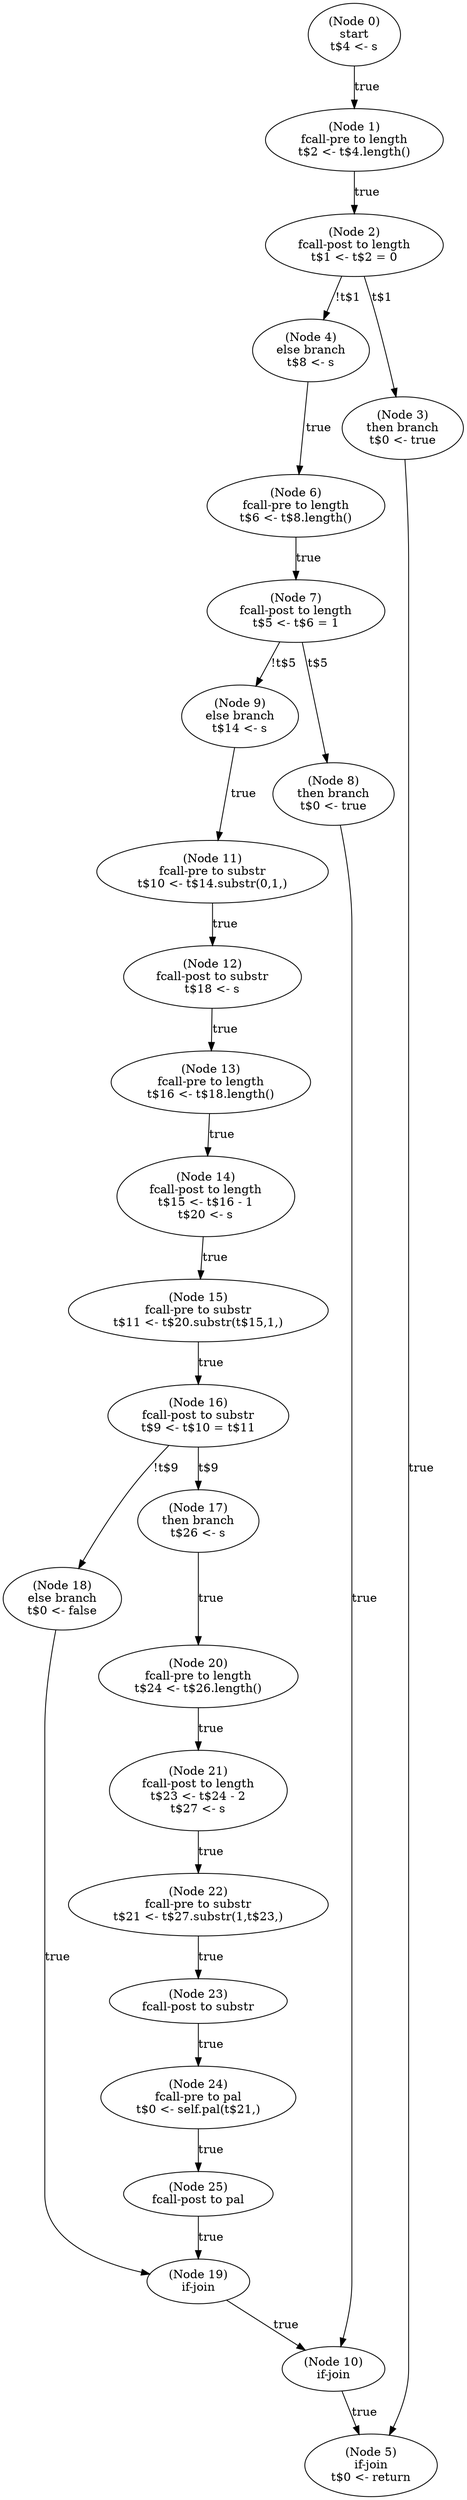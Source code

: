 digraph pal_post {
  n0 [label="(Node 0)\nstart\nt$4 <- s\n"];
 n0 -> n1 [label="true"];
  n1 [label="(Node 1)\nfcall-pre to length\nt$2 <- t$4.length()\n"];
 n1 -> n2 [label="true"];
  n2 [label="(Node 2)\nfcall-post to length\nt$1 <- t$2 = 0\n"];
 n2 -> n4 [label="!t$1"];
 n2 -> n3 [label="t$1"];
  n3 [label="(Node 3)\nthen branch\nt$0 <- true\n"];
 n3 -> n5 [label="true"];
  n4 [label="(Node 4)\nelse branch\nt$8 <- s\n"];
 n4 -> n6 [label="true"];
  n5 [label="(Node 5)\nif-join\nt$0 <- return\n"];
  n6 [label="(Node 6)\nfcall-pre to length\nt$6 <- t$8.length()\n"];
 n6 -> n7 [label="true"];
  n7 [label="(Node 7)\nfcall-post to length\nt$5 <- t$6 = 1\n"];
 n7 -> n9 [label="!t$5"];
 n7 -> n8 [label="t$5"];
  n8 [label="(Node 8)\nthen branch\nt$0 <- true\n"];
 n8 -> n10 [label="true"];
  n9 [label="(Node 9)\nelse branch\nt$14 <- s\n"];
 n9 -> n11 [label="true"];
  n10 [label="(Node 10)\nif-join\n"];
 n10 -> n5 [label="true"];
  n11 [label="(Node 11)\nfcall-pre to substr\nt$10 <- t$14.substr(0,1,)\n"];
 n11 -> n12 [label="true"];
  n12 [label="(Node 12)\nfcall-post to substr\nt$18 <- s\n"];
 n12 -> n13 [label="true"];
  n13 [label="(Node 13)\nfcall-pre to length\nt$16 <- t$18.length()\n"];
 n13 -> n14 [label="true"];
  n14 [label="(Node 14)\nfcall-post to length\nt$15 <- t$16 - 1\nt$20 <- s\n"];
 n14 -> n15 [label="true"];
  n15 [label="(Node 15)\nfcall-pre to substr\nt$11 <- t$20.substr(t$15,1,)\n"];
 n15 -> n16 [label="true"];
  n16 [label="(Node 16)\nfcall-post to substr\nt$9 <- t$10 = t$11\n"];
 n16 -> n18 [label="!t$9"];
 n16 -> n17 [label="t$9"];
  n17 [label="(Node 17)\nthen branch\nt$26 <- s\n"];
 n17 -> n20 [label="true"];
  n18 [label="(Node 18)\nelse branch\nt$0 <- false\n"];
 n18 -> n19 [label="true"];
  n19 [label="(Node 19)\nif-join\n"];
 n19 -> n10 [label="true"];
  n20 [label="(Node 20)\nfcall-pre to length\nt$24 <- t$26.length()\n"];
 n20 -> n21 [label="true"];
  n21 [label="(Node 21)\nfcall-post to length\nt$23 <- t$24 - 2\nt$27 <- s\n"];
 n21 -> n22 [label="true"];
  n22 [label="(Node 22)\nfcall-pre to substr\nt$21 <- t$27.substr(1,t$23,)\n"];
 n22 -> n23 [label="true"];
  n23 [label="(Node 23)\nfcall-post to substr\n"];
 n23 -> n24 [label="true"];
  n24 [label="(Node 24)\nfcall-pre to pal\nt$0 <- self.pal(t$21,)\n"];
 n24 -> n25 [label="true"];
  n25 [label="(Node 25)\nfcall-post to pal\n"];
 n25 -> n19 [label="true"];
}
